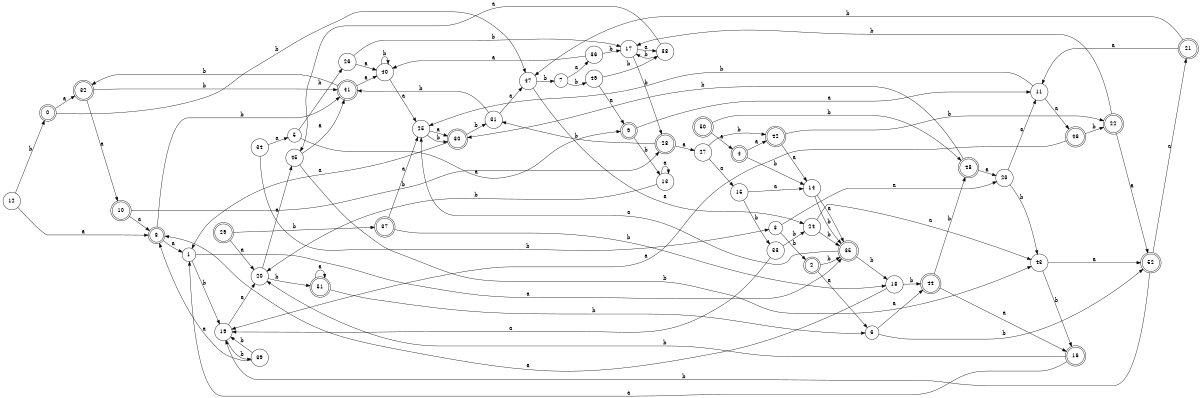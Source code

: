 digraph n43_10 {
__start0 [label="" shape="none"];

rankdir=LR;
size="8,5";

s0 [style="rounded,filled", color="black", fillcolor="white" shape="doublecircle", label="0"];
s1 [style="filled", color="black", fillcolor="white" shape="circle", label="1"];
s2 [style="rounded,filled", color="black", fillcolor="white" shape="doublecircle", label="2"];
s3 [style="filled", color="black", fillcolor="white" shape="circle", label="3"];
s4 [style="rounded,filled", color="black", fillcolor="white" shape="doublecircle", label="4"];
s5 [style="filled", color="black", fillcolor="white" shape="circle", label="5"];
s6 [style="filled", color="black", fillcolor="white" shape="circle", label="6"];
s7 [style="filled", color="black", fillcolor="white" shape="circle", label="7"];
s8 [style="rounded,filled", color="black", fillcolor="white" shape="doublecircle", label="8"];
s9 [style="rounded,filled", color="black", fillcolor="white" shape="doublecircle", label="9"];
s10 [style="rounded,filled", color="black", fillcolor="white" shape="doublecircle", label="10"];
s11 [style="filled", color="black", fillcolor="white" shape="circle", label="11"];
s12 [style="filled", color="black", fillcolor="white" shape="circle", label="12"];
s13 [style="filled", color="black", fillcolor="white" shape="circle", label="13"];
s14 [style="filled", color="black", fillcolor="white" shape="circle", label="14"];
s15 [style="filled", color="black", fillcolor="white" shape="circle", label="15"];
s16 [style="rounded,filled", color="black", fillcolor="white" shape="doublecircle", label="16"];
s17 [style="filled", color="black", fillcolor="white" shape="circle", label="17"];
s18 [style="filled", color="black", fillcolor="white" shape="circle", label="18"];
s19 [style="filled", color="black", fillcolor="white" shape="circle", label="19"];
s20 [style="filled", color="black", fillcolor="white" shape="circle", label="20"];
s21 [style="rounded,filled", color="black", fillcolor="white" shape="doublecircle", label="21"];
s22 [style="rounded,filled", color="black", fillcolor="white" shape="doublecircle", label="22"];
s23 [style="filled", color="black", fillcolor="white" shape="circle", label="23"];
s24 [style="filled", color="black", fillcolor="white" shape="circle", label="24"];
s25 [style="filled", color="black", fillcolor="white" shape="circle", label="25"];
s26 [style="filled", color="black", fillcolor="white" shape="circle", label="26"];
s27 [style="filled", color="black", fillcolor="white" shape="circle", label="27"];
s28 [style="rounded,filled", color="black", fillcolor="white" shape="doublecircle", label="28"];
s29 [style="rounded,filled", color="black", fillcolor="white" shape="doublecircle", label="29"];
s30 [style="rounded,filled", color="black", fillcolor="white" shape="doublecircle", label="30"];
s31 [style="filled", color="black", fillcolor="white" shape="circle", label="31"];
s32 [style="rounded,filled", color="black", fillcolor="white" shape="doublecircle", label="32"];
s33 [style="filled", color="black", fillcolor="white" shape="circle", label="33"];
s34 [style="filled", color="black", fillcolor="white" shape="circle", label="34"];
s35 [style="rounded,filled", color="black", fillcolor="white" shape="doublecircle", label="35"];
s36 [style="filled", color="black", fillcolor="white" shape="circle", label="36"];
s37 [style="rounded,filled", color="black", fillcolor="white" shape="doublecircle", label="37"];
s38 [style="filled", color="black", fillcolor="white" shape="circle", label="38"];
s39 [style="filled", color="black", fillcolor="white" shape="circle", label="39"];
s40 [style="filled", color="black", fillcolor="white" shape="circle", label="40"];
s41 [style="rounded,filled", color="black", fillcolor="white" shape="doublecircle", label="41"];
s42 [style="rounded,filled", color="black", fillcolor="white" shape="doublecircle", label="42"];
s43 [style="filled", color="black", fillcolor="white" shape="circle", label="43"];
s44 [style="rounded,filled", color="black", fillcolor="white" shape="doublecircle", label="44"];
s45 [style="filled", color="black", fillcolor="white" shape="circle", label="45"];
s46 [style="rounded,filled", color="black", fillcolor="white" shape="doublecircle", label="46"];
s47 [style="filled", color="black", fillcolor="white" shape="circle", label="47"];
s48 [style="rounded,filled", color="black", fillcolor="white" shape="doublecircle", label="48"];
s49 [style="filled", color="black", fillcolor="white" shape="circle", label="49"];
s50 [style="rounded,filled", color="black", fillcolor="white" shape="doublecircle", label="50"];
s51 [style="rounded,filled", color="black", fillcolor="white" shape="doublecircle", label="51"];
s52 [style="rounded,filled", color="black", fillcolor="white" shape="doublecircle", label="52"];
s0 -> s32 [label="a"];
s0 -> s47 [label="b"];
s1 -> s35 [label="a"];
s1 -> s19 [label="b"];
s2 -> s6 [label="a"];
s2 -> s35 [label="b"];
s3 -> s23 [label="a"];
s3 -> s2 [label="b"];
s4 -> s42 [label="a"];
s4 -> s14 [label="b"];
s5 -> s9 [label="a"];
s5 -> s26 [label="b"];
s6 -> s44 [label="a"];
s6 -> s52 [label="b"];
s7 -> s36 [label="a"];
s7 -> s49 [label="b"];
s8 -> s1 [label="a"];
s8 -> s41 [label="b"];
s9 -> s11 [label="a"];
s9 -> s13 [label="b"];
s10 -> s8 [label="a"];
s10 -> s28 [label="b"];
s11 -> s46 [label="a"];
s11 -> s25 [label="b"];
s12 -> s8 [label="a"];
s12 -> s0 [label="b"];
s13 -> s13 [label="a"];
s13 -> s20 [label="b"];
s14 -> s35 [label="a"];
s14 -> s35 [label="b"];
s15 -> s14 [label="a"];
s15 -> s33 [label="b"];
s16 -> s1 [label="a"];
s16 -> s20 [label="b"];
s17 -> s38 [label="a"];
s17 -> s28 [label="b"];
s18 -> s8 [label="a"];
s18 -> s44 [label="b"];
s19 -> s20 [label="a"];
s19 -> s39 [label="b"];
s20 -> s45 [label="a"];
s20 -> s51 [label="b"];
s21 -> s11 [label="a"];
s21 -> s47 [label="b"];
s22 -> s52 [label="a"];
s22 -> s17 [label="b"];
s23 -> s11 [label="a"];
s23 -> s43 [label="b"];
s24 -> s43 [label="a"];
s24 -> s35 [label="b"];
s25 -> s30 [label="a"];
s25 -> s30 [label="b"];
s26 -> s40 [label="a"];
s26 -> s17 [label="b"];
s27 -> s15 [label="a"];
s27 -> s42 [label="b"];
s28 -> s27 [label="a"];
s28 -> s31 [label="b"];
s29 -> s20 [label="a"];
s29 -> s37 [label="b"];
s30 -> s1 [label="a"];
s30 -> s31 [label="b"];
s31 -> s47 [label="a"];
s31 -> s41 [label="b"];
s32 -> s10 [label="a"];
s32 -> s41 [label="b"];
s33 -> s19 [label="a"];
s33 -> s24 [label="b"];
s34 -> s5 [label="a"];
s34 -> s3 [label="b"];
s35 -> s25 [label="a"];
s35 -> s18 [label="b"];
s36 -> s40 [label="a"];
s36 -> s17 [label="b"];
s37 -> s25 [label="a"];
s37 -> s18 [label="b"];
s38 -> s45 [label="a"];
s38 -> s17 [label="b"];
s39 -> s8 [label="a"];
s39 -> s19 [label="b"];
s40 -> s25 [label="a"];
s40 -> s40 [label="b"];
s41 -> s40 [label="a"];
s41 -> s32 [label="b"];
s42 -> s14 [label="a"];
s42 -> s22 [label="b"];
s43 -> s52 [label="a"];
s43 -> s16 [label="b"];
s44 -> s16 [label="a"];
s44 -> s48 [label="b"];
s45 -> s41 [label="a"];
s45 -> s43 [label="b"];
s46 -> s19 [label="a"];
s46 -> s22 [label="b"];
s47 -> s24 [label="a"];
s47 -> s7 [label="b"];
s48 -> s23 [label="a"];
s48 -> s30 [label="b"];
s49 -> s9 [label="a"];
s49 -> s38 [label="b"];
s50 -> s4 [label="a"];
s50 -> s48 [label="b"];
s51 -> s51 [label="a"];
s51 -> s6 [label="b"];
s52 -> s21 [label="a"];
s52 -> s19 [label="b"];

}